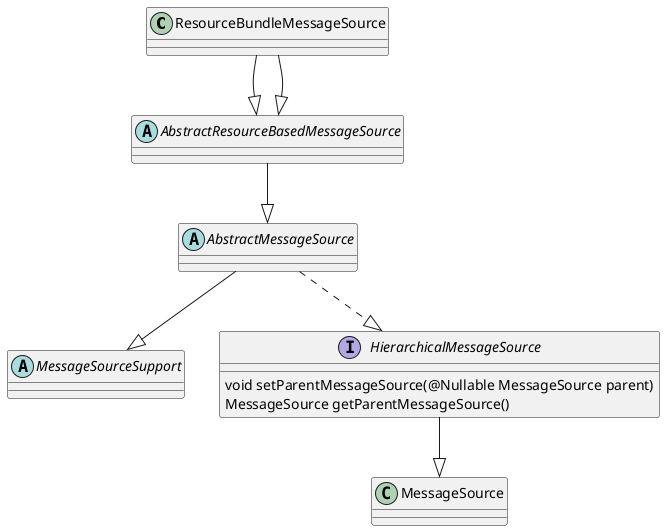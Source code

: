 @startuml
class ResourceBundleMessageSource{
}
abstract class AbstractResourceBasedMessageSource{
}
abstract class AbstractMessageSource{
}
abstract class MessageSourceSupport{
}
interface HierarchicalMessageSource{
    void setParentMessageSource(@Nullable MessageSource parent)
    MessageSource getParentMessageSource()
}
ResourceBundleMessageSource --|> AbstractResourceBasedMessageSource
AbstractResourceBasedMessageSource --|> AbstractMessageSource
AbstractMessageSource --|> MessageSourceSupport
AbstractMessageSource ..|> HierarchicalMessageSource
ResourceBundleMessageSource --|>AbstractResourceBasedMessageSource
HierarchicalMessageSource --|>MessageSource
@enduml